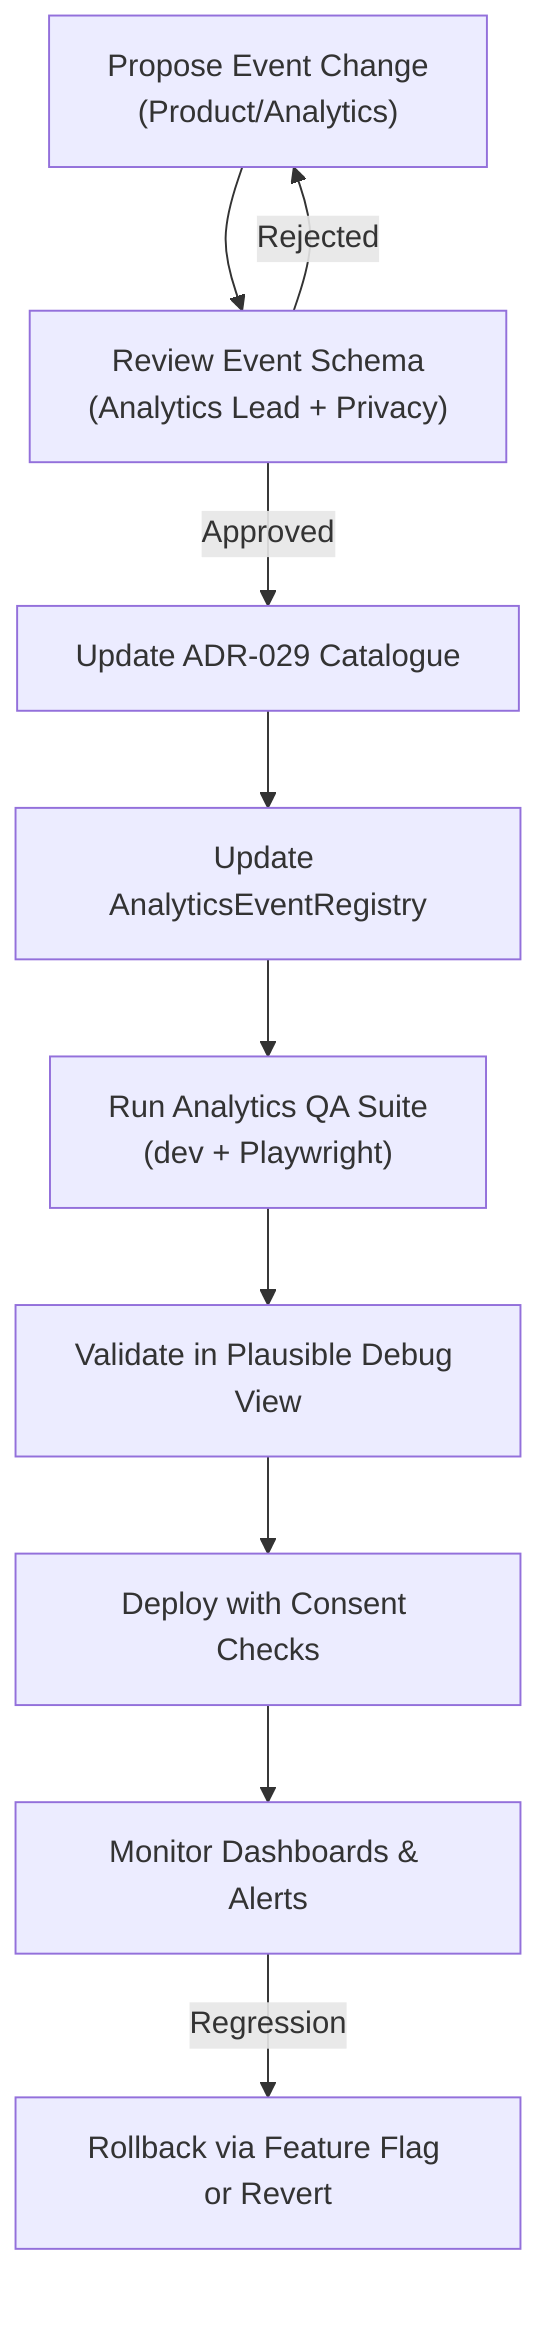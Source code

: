 flowchart TD
    Idea["Propose Event Change\n(Product/Analytics)"]
    Review["Review Event Schema\n(Analytics Lead + Privacy)"]
    UpdateADR["Update ADR-029 Catalogue"]
    UpdateRegistry["Update AnalyticsEventRegistry"]
    QA["Run Analytics QA Suite\n(dev + Playwright)"]
    Validate["Validate in Plausible Debug View"]
    Deploy["Deploy with Consent Checks"]
    Monitor["Monitor Dashboards & Alerts"]
    Rollback["Rollback via Feature Flag or Revert"]

    Idea --> Review
    Review -->|Approved| UpdateADR --> UpdateRegistry --> QA --> Validate --> Deploy --> Monitor
    Monitor -->|Regression| Rollback
    Review -->|Rejected| Idea